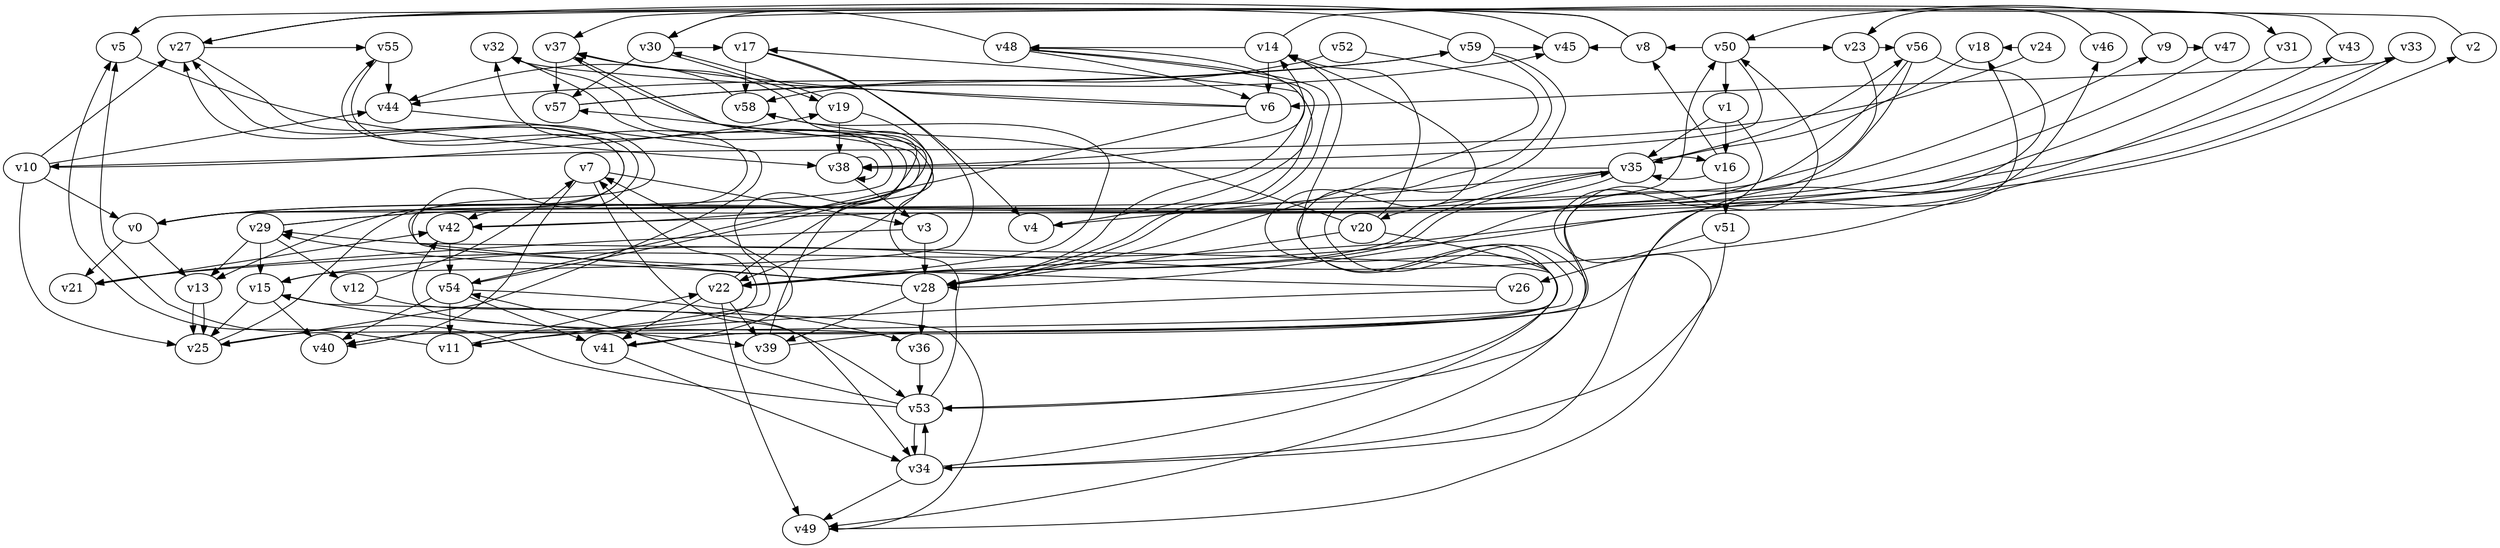 // Benchmark game 79 - 60 vertices
digraph G {
    v0 [name="v0", player=0];
    v1 [name="v1", player=0];
    v2 [name="v2", player=0, target=1];
    v3 [name="v3", player=0];
    v4 [name="v4", player=0];
    v5 [name="v5", player=0];
    v6 [name="v6", player=0];
    v7 [name="v7", player=0, target=1];
    v8 [name="v8", player=0];
    v9 [name="v9", player=1];
    v10 [name="v10", player=1, target=1];
    v11 [name="v11", player=0];
    v12 [name="v12", player=1];
    v13 [name="v13", player=0, target=1];
    v14 [name="v14", player=1];
    v15 [name="v15", player=1];
    v16 [name="v16", player=1, target=1];
    v17 [name="v17", player=1];
    v18 [name="v18", player=1, target=1];
    v19 [name="v19", player=0];
    v20 [name="v20", player=0];
    v21 [name="v21", player=0];
    v22 [name="v22", player=1];
    v23 [name="v23", player=1];
    v24 [name="v24", player=0];
    v25 [name="v25", player=1];
    v26 [name="v26", player=1];
    v27 [name="v27", player=1];
    v28 [name="v28", player=0];
    v29 [name="v29", player=0];
    v30 [name="v30", player=0];
    v31 [name="v31", player=1];
    v32 [name="v32", player=0];
    v33 [name="v33", player=1];
    v34 [name="v34", player=1, target=1];
    v35 [name="v35", player=1];
    v36 [name="v36", player=0];
    v37 [name="v37", player=1];
    v38 [name="v38", player=1];
    v39 [name="v39", player=1, target=1];
    v40 [name="v40", player=1];
    v41 [name="v41", player=1];
    v42 [name="v42", player=1];
    v43 [name="v43", player=1];
    v44 [name="v44", player=0];
    v45 [name="v45", player=1];
    v46 [name="v46", player=0];
    v47 [name="v47", player=0];
    v48 [name="v48", player=1];
    v49 [name="v49", player=0];
    v50 [name="v50", player=0, target=1];
    v51 [name="v51", player=0];
    v52 [name="v52", player=1];
    v53 [name="v53", player=0];
    v54 [name="v54", player=0];
    v55 [name="v55", player=0];
    v56 [name="v56", player=0];
    v57 [name="v57", player=0];
    v58 [name="v58", player=0, target=1];
    v59 [name="v59", player=1];

    v0 -> v32 [constraint="time <= 23"];
    v1 -> v49 [constraint="time <= 8"];
    v2 -> v5 [constraint="time == 19"];
    v3 -> v28;
    v4 -> v48 [constraint="time == 19"];
    v5 -> v38 [constraint="(time % 4 == 0) || (time % 5 == 0)"];
    v6 -> v32 [constraint="time % 2 == 0"];
    v7 -> v3;
    v8 -> v27 [constraint="time == 0"];
    v9 -> v47 [constraint="time % 3 == 2"];
    v10 -> v0;
    v11 -> v22 [constraint="time <= 10"];
    v12 -> v34 [constraint="time == 17"];
    v13 -> v25;
    v14 -> v6;
    v15 -> v40;
    v16 -> v51;
    v17 -> v15 [constraint="time <= 12"];
    v18 -> v35 [constraint="time >= 15"];
    v19 -> v22 [constraint="time % 3 == 1"];
    v20 -> v53 [constraint="time >= 3"];
    v21 -> v42 [constraint="time >= 13"];
    v22 -> v39;
    v23 -> v28 [constraint="time == 13"];
    v24 -> v10 [constraint="time >= 13"];
    v25 -> v27 [constraint="time <= 12"];
    v26 -> v11 [constraint="time >= 15"];
    v27 -> v13 [constraint="time <= 21"];
    v28 -> v39 [constraint="time <= 11"];
    v29 -> v13 [constraint="time >= 7"];
    v30 -> v57 [constraint="time >= 9"];
    v31 -> v21 [constraint="time % 6 == 3"];
    v32 -> v11 [constraint="time == 3"];
    v33 -> v15 [constraint="time == 9"];
    v34 -> v49;
    v35 -> v4;
    v36 -> v42 [constraint="time % 3 == 0"];
    v37 -> v57;
    v38 -> v38;
    v39 -> v43 [constraint="time % 6 == 5"];
    v40 -> v14 [constraint="time == 5"];
    v41 -> v29 [constraint="time >= 12"];
    v42 -> v54;
    v43 -> v30 [constraint="time == 0"];
    v44 -> v25 [constraint="(time % 3 == 0) || (time % 5 == 0)"];
    v45 -> v27 [constraint="time >= 12"];
    v46 -> v23 [constraint="time >= 3"];
    v47 -> v0 [constraint="time % 6 == 4"];
    v48 -> v6 [constraint="time <= 13"];
    v49 -> v15 [constraint="time >= 10"];
    v50 -> v8 [constraint="time == 14"];
    v51 -> v26;
    v52 -> v58 [constraint="time % 2 == 1"];
    v53 -> v37 [constraint="time == 17"];
    v54 -> v41;
    v55 -> v44;
    v56 -> v42 [constraint="time == 0"];
    v57 -> v45 [constraint="time >= 3"];
    v58 -> v44 [constraint="time == 11"];
    v59 -> v44 [constraint="(time % 3 == 0) || (time % 5 == 1)"];
    v36 -> v53;
    v20 -> v28;
    v39 -> v32 [constraint="time % 3 == 1"];
    v20 -> v14 [constraint="time % 5 == 0"];
    v48 -> v28 [constraint="time >= 15"];
    v8 -> v37 [constraint="time <= 5"];
    v28 -> v17 [constraint="time % 3 == 2"];
    v26 -> v27 [constraint="time % 4 == 0"];
    v48 -> v28 [constraint="time % 5 == 3"];
    v1 -> v35;
    v50 -> v38 [constraint="time == 15"];
    v16 -> v35 [constraint="time == 19"];
    v54 -> v36;
    v17 -> v4 [constraint="(time % 4 == 1) || (time % 3 == 1)"];
    v29 -> v15;
    v29 -> v33 [constraint="time <= 15"];
    v13 -> v25 [constraint="time >= 9"];
    v51 -> v34;
    v24 -> v18 [constraint="time >= 9"];
    v1 -> v16;
    v0 -> v50 [constraint="time % 6 == 3"];
    v56 -> v0 [constraint="time == 5"];
    v7 -> v53 [constraint="time <= 6"];
    v10 -> v25;
    v29 -> v2 [constraint="time == 9"];
    v35 -> v38 [constraint="time <= 5"];
    v53 -> v34;
    v34 -> v53;
    v33 -> v6 [constraint="time >= 1"];
    v35 -> v56 [constraint="time % 6 == 1"];
    v55 -> v42 [constraint="time >= 6"];
    v30 -> v19 [constraint="time % 6 == 4"];
    v15 -> v39 [constraint="time % 5 == 2"];
    v53 -> v54 [constraint="time >= 2"];
    v35 -> v22 [constraint="time == 7"];
    v0 -> v9 [constraint="time <= 19"];
    v50 -> v23 [constraint="time <= 6"];
    v0 -> v13;
    v22 -> v46 [constraint="time == 12"];
    v6 -> v37 [constraint="time <= 24"];
    v22 -> v41;
    v58 -> v22 [constraint="time == 3"];
    v35 -> v16 [constraint="time >= 4"];
    v52 -> v28 [constraint="(time >= 5) && (time <= 21)"];
    v28 -> v36;
    v48 -> v30 [constraint="time <= 5"];
    v41 -> v7 [constraint="time % 3 == 1"];
    v56 -> v41 [constraint="time >= 1"];
    v7 -> v40 [constraint="time >= 7"];
    v23 -> v56 [constraint="time % 2 == 0"];
    v17 -> v58;
    v16 -> v8 [constraint="time % 2 == 1"];
    v30 -> v17 [constraint="time % 5 == 4"];
    v57 -> v59 [constraint="time == 11"];
    v10 -> v19 [constraint="time <= 17"];
    v9 -> v50 [constraint="time >= 2"];
    v20 -> v58 [constraint="time == 19"];
    v27 -> v55 [constraint="time == 10"];
    v59 -> v27 [constraint="time >= 3"];
    v54 -> v11;
    v0 -> v21;
    v59 -> v40 [constraint="time % 4 == 3"];
    v50 -> v1;
    v19 -> v30 [constraint="time <= 14"];
    v34 -> v18 [constraint="time % 4 == 2"];
    v38 -> v14 [constraint="time % 4 == 1"];
    v6 -> v54 [constraint="time >= 4"];
    v34 -> v14 [constraint="time == 15"];
    v53 -> v5 [constraint="(time % 4 == 1) || (time % 3 == 0)"];
    v10 -> v44 [constraint="time >= 15"];
    v38 -> v3;
    v15 -> v25;
    v11 -> v5 [constraint="time <= 7"];
    v59 -> v45 [constraint="time >= 4"];
    v59 -> v49 [constraint="time % 5 == 3"];
    v10 -> v27 [constraint="time >= 9"];
    v41 -> v34 [constraint="time >= 10"];
    v22 -> v35 [constraint="time == 10"];
    v35 -> v20;
    v37 -> v42 [constraint="time == 11"];
    v8 -> v45 [constraint="time <= 8"];
    v25 -> v7 [constraint="(time % 3 == 0) || (time % 4 == 0)"];
    v3 -> v21 [constraint="time <= 21"];
    v54 -> v40;
    v19 -> v38;
    v28 -> v29 [constraint="time == 15"];
    v14 -> v48 [constraint="time == 6"];
    v22 -> v49;
    v28 -> v55 [constraint="time % 4 == 0"];
    v53 -> v50 [constraint="time >= 2"];
    v22 -> v37 [constraint="time == 18"];
    v29 -> v12;
    v54 -> v57 [constraint="time % 2 == 1"];
    v14 -> v31 [constraint="time % 2 == 0"];
    v12 -> v7 [constraint="time % 5 == 0"];
}
